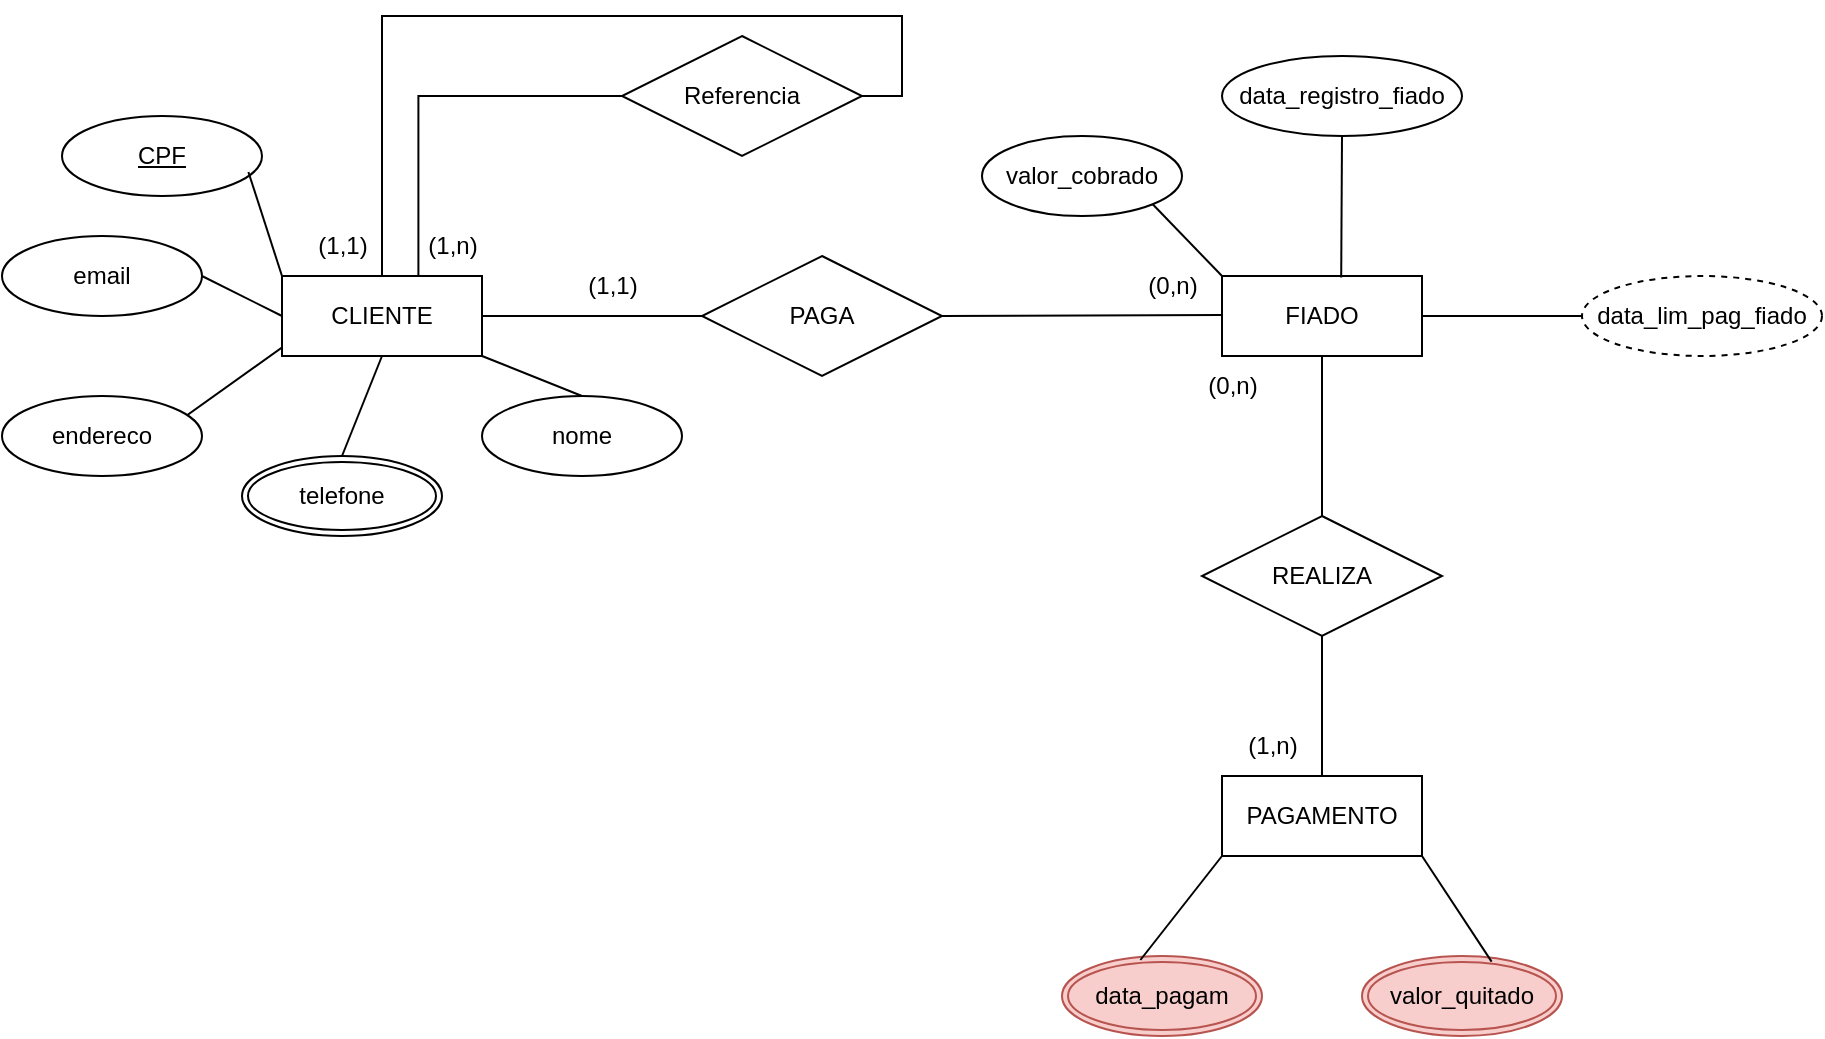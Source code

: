 <mxfile version="24.7.17">
  <diagram name="Página-1" id="H_x78cTaKkCNTLGxYcIq">
    <mxGraphModel dx="1629" dy="435" grid="1" gridSize="10" guides="1" tooltips="1" connect="1" arrows="1" fold="1" page="1" pageScale="1" pageWidth="827" pageHeight="1169" math="0" shadow="0">
      <root>
        <mxCell id="0" />
        <mxCell id="1" parent="0" />
        <mxCell id="re6g2CSV4sLyiPW2fMnI-4" value="PAGA" style="shape=rhombus;perimeter=rhombusPerimeter;whiteSpace=wrap;html=1;align=center;" parent="1" vertex="1">
          <mxGeometry x="340" y="160" width="120" height="60" as="geometry" />
        </mxCell>
        <mxCell id="re6g2CSV4sLyiPW2fMnI-5" value="REALIZA" style="shape=rhombus;perimeter=rhombusPerimeter;whiteSpace=wrap;html=1;align=center;" parent="1" vertex="1">
          <mxGeometry x="590" y="290" width="120" height="60" as="geometry" />
        </mxCell>
        <mxCell id="re6g2CSV4sLyiPW2fMnI-6" value="" style="endArrow=none;html=1;rounded=0;entryX=0;entryY=0.5;entryDx=0;entryDy=0;" parent="1" target="re6g2CSV4sLyiPW2fMnI-4" edge="1" source="re6g2CSV4sLyiPW2fMnI-42">
          <mxGeometry relative="1" as="geometry">
            <mxPoint x="190" y="189.5" as="sourcePoint" />
            <mxPoint x="320" y="190" as="targetPoint" />
          </mxGeometry>
        </mxCell>
        <mxCell id="re6g2CSV4sLyiPW2fMnI-8" value="" style="endArrow=none;html=1;rounded=0;exitX=1;exitY=0.5;exitDx=0;exitDy=0;exitPerimeter=0;" parent="1" source="re6g2CSV4sLyiPW2fMnI-4" edge="1">
          <mxGeometry relative="1" as="geometry">
            <mxPoint x="460" y="160" as="sourcePoint" />
            <mxPoint x="600" y="189.5" as="targetPoint" />
          </mxGeometry>
        </mxCell>
        <mxCell id="re6g2CSV4sLyiPW2fMnI-14" value="" style="endArrow=none;html=1;rounded=0;exitX=0.5;exitY=0;exitDx=0;exitDy=0;entryX=0.5;entryY=1;entryDx=0;entryDy=0;" parent="1" source="re6g2CSV4sLyiPW2fMnI-45" target="re6g2CSV4sLyiPW2fMnI-5" edge="1">
          <mxGeometry relative="1" as="geometry">
            <mxPoint x="440" y="400" as="sourcePoint" />
            <mxPoint x="490" y="330" as="targetPoint" />
          </mxGeometry>
        </mxCell>
        <mxCell id="re6g2CSV4sLyiPW2fMnI-15" value="" style="endArrow=none;html=1;rounded=0;entryX=0.5;entryY=1;entryDx=0;entryDy=0;" parent="1" target="re6g2CSV4sLyiPW2fMnI-44" edge="1">
          <mxGeometry relative="1" as="geometry">
            <mxPoint x="650" y="290" as="sourcePoint" />
            <mxPoint x="600" y="220" as="targetPoint" />
            <Array as="points">
              <mxPoint x="650" y="290" />
            </Array>
          </mxGeometry>
        </mxCell>
        <mxCell id="re6g2CSV4sLyiPW2fMnI-38" value="valor_quitado" style="ellipse;shape=doubleEllipse;margin=3;whiteSpace=wrap;html=1;align=center;fillColor=#f8cecc;strokeColor=#b85450;" parent="1" vertex="1">
          <mxGeometry x="670" y="510" width="100" height="40" as="geometry" />
        </mxCell>
        <mxCell id="re6g2CSV4sLyiPW2fMnI-39" value="data_pagam" style="ellipse;shape=doubleEllipse;margin=3;whiteSpace=wrap;html=1;align=center;fillColor=#f8cecc;strokeColor=#b85450;" parent="1" vertex="1">
          <mxGeometry x="520" y="510" width="100" height="40" as="geometry" />
        </mxCell>
        <mxCell id="re6g2CSV4sLyiPW2fMnI-40" value="valor_cobrado" style="ellipse;whiteSpace=wrap;html=1;align=center;" parent="1" vertex="1">
          <mxGeometry x="480" y="100" width="100" height="40" as="geometry" />
        </mxCell>
        <mxCell id="re6g2CSV4sLyiPW2fMnI-44" value="FIADO" style="whiteSpace=wrap;html=1;align=center;" parent="1" vertex="1">
          <mxGeometry x="600" y="170" width="100" height="40" as="geometry" />
        </mxCell>
        <mxCell id="re6g2CSV4sLyiPW2fMnI-45" value="PAGAMENTO" style="whiteSpace=wrap;html=1;align=center;" parent="1" vertex="1">
          <mxGeometry x="600" y="420" width="100" height="40" as="geometry" />
        </mxCell>
        <mxCell id="re6g2CSV4sLyiPW2fMnI-47" value="" style="endArrow=none;html=1;rounded=0;entryX=0.392;entryY=0.05;entryDx=0;entryDy=0;exitX=0;exitY=1;exitDx=0;exitDy=0;entryPerimeter=0;" parent="1" source="re6g2CSV4sLyiPW2fMnI-45" target="re6g2CSV4sLyiPW2fMnI-39" edge="1">
          <mxGeometry relative="1" as="geometry">
            <mxPoint x="330" y="330" as="sourcePoint" />
            <mxPoint x="490" y="330" as="targetPoint" />
          </mxGeometry>
        </mxCell>
        <mxCell id="re6g2CSV4sLyiPW2fMnI-48" value="" style="endArrow=none;html=1;rounded=0;entryX=0.648;entryY=0.07;entryDx=0;entryDy=0;exitX=1;exitY=1;exitDx=0;exitDy=0;entryPerimeter=0;" parent="1" source="re6g2CSV4sLyiPW2fMnI-45" target="re6g2CSV4sLyiPW2fMnI-38" edge="1">
          <mxGeometry relative="1" as="geometry">
            <mxPoint x="424" y="470" as="sourcePoint" />
            <mxPoint x="410" y="510" as="targetPoint" />
          </mxGeometry>
        </mxCell>
        <mxCell id="re6g2CSV4sLyiPW2fMnI-52" value="data_registro_fiado" style="ellipse;whiteSpace=wrap;html=1;align=center;" parent="1" vertex="1">
          <mxGeometry x="600" y="60" width="120" height="40" as="geometry" />
        </mxCell>
        <mxCell id="re6g2CSV4sLyiPW2fMnI-53" value="data_lim_pag_fiado" style="ellipse;whiteSpace=wrap;html=1;align=center;dashed=1;" parent="1" vertex="1">
          <mxGeometry x="780" y="170" width="120" height="40" as="geometry" />
        </mxCell>
        <mxCell id="re6g2CSV4sLyiPW2fMnI-55" value="" style="endArrow=none;html=1;rounded=0;exitX=0;exitY=0;exitDx=0;exitDy=0;entryX=1;entryY=1;entryDx=0;entryDy=0;" parent="1" source="re6g2CSV4sLyiPW2fMnI-44" target="re6g2CSV4sLyiPW2fMnI-40" edge="1">
          <mxGeometry relative="1" as="geometry">
            <mxPoint x="330" y="330" as="sourcePoint" />
            <mxPoint x="560" y="130" as="targetPoint" />
          </mxGeometry>
        </mxCell>
        <mxCell id="re6g2CSV4sLyiPW2fMnI-56" value="" style="endArrow=none;html=1;rounded=0;exitX=0.5;exitY=1;exitDx=0;exitDy=0;entryX=0.596;entryY=0.02;entryDx=0;entryDy=0;entryPerimeter=0;" parent="1" source="re6g2CSV4sLyiPW2fMnI-52" target="re6g2CSV4sLyiPW2fMnI-44" edge="1">
          <mxGeometry relative="1" as="geometry">
            <mxPoint x="330" y="330" as="sourcePoint" />
            <mxPoint x="490" y="330" as="targetPoint" />
          </mxGeometry>
        </mxCell>
        <mxCell id="re6g2CSV4sLyiPW2fMnI-57" value="" style="endArrow=none;html=1;rounded=0;exitX=0;exitY=0.5;exitDx=0;exitDy=0;entryX=1;entryY=0.5;entryDx=0;entryDy=0;" parent="1" source="re6g2CSV4sLyiPW2fMnI-53" target="re6g2CSV4sLyiPW2fMnI-44" edge="1">
          <mxGeometry relative="1" as="geometry">
            <mxPoint x="330" y="330" as="sourcePoint" />
            <mxPoint x="490" y="330" as="targetPoint" />
          </mxGeometry>
        </mxCell>
        <mxCell id="re6g2CSV4sLyiPW2fMnI-58" value="(1,n)" style="text;html=1;align=center;verticalAlign=middle;resizable=0;points=[];autosize=1;strokeColor=none;fillColor=none;" parent="1" vertex="1">
          <mxGeometry x="600" y="390" width="50" height="30" as="geometry" />
        </mxCell>
        <mxCell id="re6g2CSV4sLyiPW2fMnI-59" value="(1,1)" style="text;html=1;align=center;verticalAlign=middle;resizable=0;points=[];autosize=1;strokeColor=none;fillColor=none;" parent="1" vertex="1">
          <mxGeometry x="270" y="160" width="50" height="30" as="geometry" />
        </mxCell>
        <mxCell id="re6g2CSV4sLyiPW2fMnI-63" value="(0&lt;span style=&quot;color: rgba(0, 0, 0, 0); font-family: monospace; font-size: 0px; text-align: start;&quot;&gt;%3CmxGraphModel%3E%3Croot%3E%3CmxCell%20id%3D%220%22%2F%3E%3CmxCell%20id%3D%221%22%20parent%3D%220%22%2F%3E%3CmxCell%20id%3D%222%22%20value%3D%22(1%2Cn)%22%20style%3D%22text%3Bhtml%3D1%3Balign%3Dcenter%3BverticalAlign%3Dmiddle%3Bresizable%3D0%3Bpoints%3D%5B%5D%3Bautosize%3D1%3BstrokeColor%3Dnone%3BfillColor%3Dnone%3B%22%20vertex%3D%221%22%20parent%3D%221%22%3E%3CmxGeometry%20x%3D%22480%22%20y%3D%22390%22%20width%3D%2250%22%20height%3D%2230%22%20as%3D%22geometry%22%2F%3E%3C%2FmxCell%3E%3C%2Froot%3E%3C%2FmxGraphModel%3E&lt;/span&gt;,n)" style="text;html=1;align=center;verticalAlign=middle;resizable=0;points=[];autosize=1;strokeColor=none;fillColor=none;" parent="1" vertex="1">
          <mxGeometry x="580" y="210" width="50" height="30" as="geometry" />
        </mxCell>
        <mxCell id="re6g2CSV4sLyiPW2fMnI-64" value="(0&lt;span style=&quot;color: rgba(0, 0, 0, 0); font-family: monospace; font-size: 0px; text-align: start;&quot;&gt;%3CmxGraphModel%3E%3Croot%3E%3CmxCell%20id%3D%220%22%2F%3E%3CmxCell%20id%3D%221%22%20parent%3D%220%22%2F%3E%3CmxCell%20id%3D%222%22%20value%3D%22(1%2Cn)%22%20style%3D%22text%3Bhtml%3D1%3Balign%3Dcenter%3BverticalAlign%3Dmiddle%3Bresizable%3D0%3Bpoints%3D%5B%5D%3Bautosize%3D1%3BstrokeColor%3Dnone%3BfillColor%3Dnone%3B%22%20vertex%3D%221%22%20parent%3D%221%22%3E%3CmxGeometry%20x%3D%22480%22%20y%3D%22390%22%20width%3D%2250%22%20height%3D%2230%22%20as%3D%22geometry%22%2F%3E%3C%2FmxCell%3E%3C%2Froot%3E%3C%2FmxGraphModel%3E&lt;/span&gt;,n)" style="text;html=1;align=center;verticalAlign=middle;resizable=0;points=[];autosize=1;strokeColor=none;fillColor=none;" parent="1" vertex="1">
          <mxGeometry x="550" y="160" width="50" height="30" as="geometry" />
        </mxCell>
        <mxCell id="re6g2CSV4sLyiPW2fMnI-66" value="&lt;u&gt;CPF&lt;/u&gt;" style="ellipse;whiteSpace=wrap;html=1;align=center;" parent="1" vertex="1">
          <mxGeometry x="20" y="90" width="100" height="40" as="geometry" />
        </mxCell>
        <mxCell id="re6g2CSV4sLyiPW2fMnI-68" value="email" style="ellipse;whiteSpace=wrap;html=1;align=center;" parent="1" vertex="1">
          <mxGeometry x="-10" y="150" width="100" height="40" as="geometry" />
        </mxCell>
        <mxCell id="re6g2CSV4sLyiPW2fMnI-70" value="telefone" style="ellipse;shape=doubleEllipse;margin=3;whiteSpace=wrap;html=1;align=center;" parent="1" vertex="1">
          <mxGeometry x="110" y="260" width="100" height="40" as="geometry" />
        </mxCell>
        <mxCell id="re6g2CSV4sLyiPW2fMnI-73" value="nome" style="ellipse;whiteSpace=wrap;html=1;align=center;" parent="1" vertex="1">
          <mxGeometry x="230" y="230" width="100" height="40" as="geometry" />
        </mxCell>
        <mxCell id="re6g2CSV4sLyiPW2fMnI-79" value="" style="endArrow=none;html=1;rounded=0;exitX=0.5;exitY=0;exitDx=0;exitDy=0;entryX=0.5;entryY=1;entryDx=0;entryDy=0;" parent="1" source="re6g2CSV4sLyiPW2fMnI-42" edge="1" target="LVOqA41U3VMJLAs9Qb7j-1">
          <mxGeometry relative="1" as="geometry">
            <mxPoint x="330" y="330" as="sourcePoint" />
            <mxPoint x="230.12" y="128.351" as="targetPoint" />
          </mxGeometry>
        </mxCell>
        <mxCell id="re6g2CSV4sLyiPW2fMnI-82" value="" style="endArrow=none;html=1;rounded=0;exitX=0;exitY=0;exitDx=0;exitDy=0;entryX=0.932;entryY=0.7;entryDx=0;entryDy=0;entryPerimeter=0;" parent="1" source="re6g2CSV4sLyiPW2fMnI-42" target="re6g2CSV4sLyiPW2fMnI-66" edge="1">
          <mxGeometry relative="1" as="geometry">
            <mxPoint x="160" y="180" as="sourcePoint" />
            <mxPoint x="144" y="142" as="targetPoint" />
          </mxGeometry>
        </mxCell>
        <mxCell id="re6g2CSV4sLyiPW2fMnI-83" value="" style="endArrow=none;html=1;rounded=0;exitX=1;exitY=0.5;exitDx=0;exitDy=0;entryX=0;entryY=0.5;entryDx=0;entryDy=0;" parent="1" source="re6g2CSV4sLyiPW2fMnI-68" target="re6g2CSV4sLyiPW2fMnI-42" edge="1">
          <mxGeometry relative="1" as="geometry">
            <mxPoint x="170" y="190" as="sourcePoint" />
            <mxPoint x="154" y="152" as="targetPoint" />
          </mxGeometry>
        </mxCell>
        <mxCell id="re6g2CSV4sLyiPW2fMnI-95" value="" style="endArrow=none;html=1;rounded=0;exitX=0.5;exitY=1;exitDx=0;exitDy=0;entryX=0.5;entryY=0;entryDx=0;entryDy=0;" parent="1" source="re6g2CSV4sLyiPW2fMnI-42" target="re6g2CSV4sLyiPW2fMnI-70" edge="1">
          <mxGeometry relative="1" as="geometry">
            <mxPoint x="330" y="230" as="sourcePoint" />
            <mxPoint x="490" y="230" as="targetPoint" />
          </mxGeometry>
        </mxCell>
        <mxCell id="re6g2CSV4sLyiPW2fMnI-96" value="" style="endArrow=none;html=1;rounded=0;exitX=1;exitY=1;exitDx=0;exitDy=0;entryX=0.5;entryY=0;entryDx=0;entryDy=0;" parent="1" source="re6g2CSV4sLyiPW2fMnI-42" target="re6g2CSV4sLyiPW2fMnI-73" edge="1">
          <mxGeometry relative="1" as="geometry">
            <mxPoint x="330" y="230" as="sourcePoint" />
            <mxPoint x="490" y="230" as="targetPoint" />
          </mxGeometry>
        </mxCell>
        <mxCell id="LVOqA41U3VMJLAs9Qb7j-1" value="endereco" style="ellipse;whiteSpace=wrap;html=1;align=center;" parent="1" vertex="1">
          <mxGeometry x="-10" y="230" width="100" height="40" as="geometry" />
        </mxCell>
        <mxCell id="zbrbGDxgkOMjW0-SZFzq-2" value="" style="endArrow=none;html=1;rounded=0;entryX=0;entryY=0.5;entryDx=0;entryDy=0;" edge="1" parent="1" target="re6g2CSV4sLyiPW2fMnI-42">
          <mxGeometry relative="1" as="geometry">
            <mxPoint x="190" y="189.5" as="sourcePoint" />
            <mxPoint x="340" y="190" as="targetPoint" />
          </mxGeometry>
        </mxCell>
        <mxCell id="re6g2CSV4sLyiPW2fMnI-42" value="CLIENTE" style="whiteSpace=wrap;html=1;align=center;" parent="1" vertex="1">
          <mxGeometry x="130" y="170" width="100" height="40" as="geometry" />
        </mxCell>
        <mxCell id="zbrbGDxgkOMjW0-SZFzq-5" style="edgeStyle=orthogonalEdgeStyle;rounded=0;orthogonalLoop=1;jettySize=auto;html=1;entryX=0.682;entryY=0;entryDx=0;entryDy=0;endArrow=baseDash;endFill=0;entryPerimeter=0;" edge="1" parent="1" source="zbrbGDxgkOMjW0-SZFzq-3" target="re6g2CSV4sLyiPW2fMnI-42">
          <mxGeometry relative="1" as="geometry" />
        </mxCell>
        <mxCell id="zbrbGDxgkOMjW0-SZFzq-6" style="edgeStyle=orthogonalEdgeStyle;rounded=0;orthogonalLoop=1;jettySize=auto;html=1;exitX=1;exitY=0.5;exitDx=0;exitDy=0;endArrow=baseDash;endFill=0;" edge="1" parent="1" source="zbrbGDxgkOMjW0-SZFzq-3" target="re6g2CSV4sLyiPW2fMnI-42">
          <mxGeometry relative="1" as="geometry">
            <mxPoint x="220" y="60" as="targetPoint" />
            <Array as="points">
              <mxPoint x="440" y="80" />
              <mxPoint x="440" y="40" />
              <mxPoint x="180" y="40" />
            </Array>
          </mxGeometry>
        </mxCell>
        <mxCell id="zbrbGDxgkOMjW0-SZFzq-3" value="Referencia" style="shape=rhombus;perimeter=rhombusPerimeter;whiteSpace=wrap;html=1;align=center;" vertex="1" parent="1">
          <mxGeometry x="300" y="50" width="120" height="60" as="geometry" />
        </mxCell>
        <mxCell id="zbrbGDxgkOMjW0-SZFzq-9" value="(1,n)" style="text;html=1;align=center;verticalAlign=middle;resizable=0;points=[];autosize=1;strokeColor=none;fillColor=none;" vertex="1" parent="1">
          <mxGeometry x="190" y="140" width="50" height="30" as="geometry" />
        </mxCell>
        <mxCell id="zbrbGDxgkOMjW0-SZFzq-10" value="(1,1)" style="text;html=1;align=center;verticalAlign=middle;resizable=0;points=[];autosize=1;strokeColor=none;fillColor=none;" vertex="1" parent="1">
          <mxGeometry x="135" y="140" width="50" height="30" as="geometry" />
        </mxCell>
      </root>
    </mxGraphModel>
  </diagram>
</mxfile>
